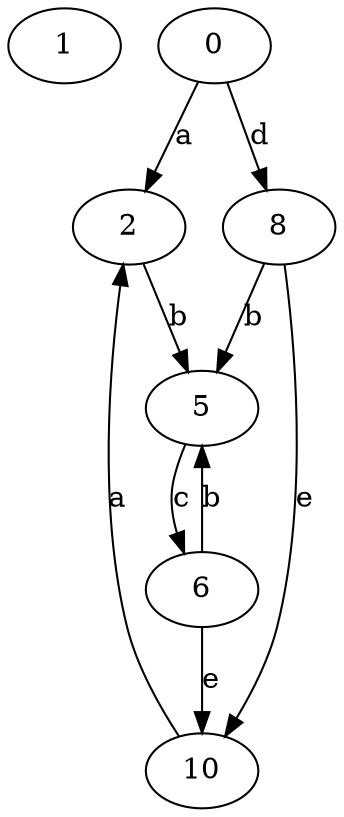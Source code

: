 strict digraph  {
1;
2;
5;
6;
8;
0;
10;
2 -> 5  [label=b];
5 -> 6  [label=c];
6 -> 5  [label=b];
6 -> 10  [label=e];
8 -> 5  [label=b];
8 -> 10  [label=e];
0 -> 2  [label=a];
0 -> 8  [label=d];
10 -> 2  [label=a];
}
